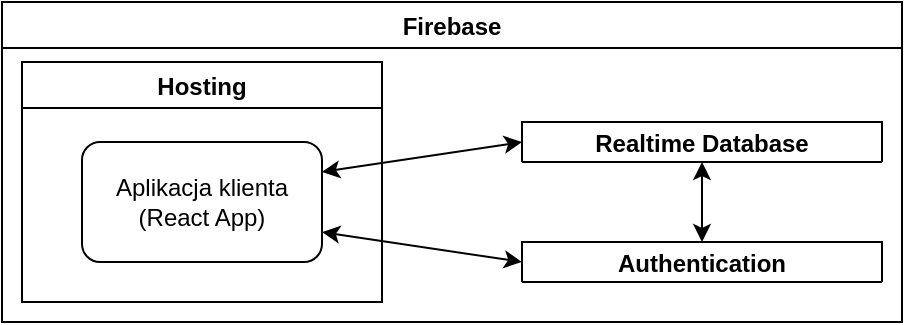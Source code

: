 <mxfile version="15.7.3" type="device"><diagram id="j2sI_fSLegeOdAtVDSnX" name="Page-1"><mxGraphModel dx="1379" dy="556" grid="1" gridSize="10" guides="1" tooltips="1" connect="1" arrows="1" fold="1" page="1" pageScale="1" pageWidth="850" pageHeight="1100" math="0" shadow="0"><root><mxCell id="0"/><mxCell id="1" parent="0"/><mxCell id="j7KrxSRTD10RUCKkyyP6-2" value="Firebase" style="swimlane;" vertex="1" parent="1"><mxGeometry width="450" height="160" as="geometry"><mxRectangle x="140" y="240" width="130" height="23" as="alternateBounds"/></mxGeometry></mxCell><mxCell id="j7KrxSRTD10RUCKkyyP6-3" value="Hosting" style="swimlane;" vertex="1" parent="j7KrxSRTD10RUCKkyyP6-2"><mxGeometry x="10" y="30" width="180" height="120" as="geometry"/></mxCell><mxCell id="j7KrxSRTD10RUCKkyyP6-5" value="Aplikacja klienta&lt;br&gt;(React App)" style="rounded=1;whiteSpace=wrap;html=1;" vertex="1" parent="j7KrxSRTD10RUCKkyyP6-3"><mxGeometry x="30" y="40" width="120" height="60" as="geometry"/></mxCell><mxCell id="j7KrxSRTD10RUCKkyyP6-4" value="Realtime Database" style="swimlane;" vertex="1" parent="j7KrxSRTD10RUCKkyyP6-2"><mxGeometry x="260" y="60" width="180" height="20" as="geometry"/></mxCell><mxCell id="j7KrxSRTD10RUCKkyyP6-14" value="" style="endArrow=classic;startArrow=classic;html=1;rounded=0;exitX=1;exitY=0.25;exitDx=0;exitDy=0;entryX=0;entryY=0.5;entryDx=0;entryDy=0;" edge="1" parent="j7KrxSRTD10RUCKkyyP6-2" source="j7KrxSRTD10RUCKkyyP6-5" target="j7KrxSRTD10RUCKkyyP6-4"><mxGeometry width="50" height="50" relative="1" as="geometry"><mxPoint x="190" y="100" as="sourcePoint"/><mxPoint x="260" y="90" as="targetPoint"/></mxGeometry></mxCell><mxCell id="j7KrxSRTD10RUCKkyyP6-21" value="Authentication" style="swimlane;" vertex="1" parent="j7KrxSRTD10RUCKkyyP6-2"><mxGeometry x="260" y="120" width="180" height="20" as="geometry"/></mxCell><mxCell id="j7KrxSRTD10RUCKkyyP6-22" value="" style="endArrow=classic;startArrow=classic;html=1;rounded=0;exitX=1;exitY=0.75;exitDx=0;exitDy=0;entryX=0;entryY=0.5;entryDx=0;entryDy=0;" edge="1" parent="j7KrxSRTD10RUCKkyyP6-2" source="j7KrxSRTD10RUCKkyyP6-5" target="j7KrxSRTD10RUCKkyyP6-21"><mxGeometry width="50" height="50" relative="1" as="geometry"><mxPoint x="200.0" y="100" as="sourcePoint"/><mxPoint x="270.0" y="70" as="targetPoint"/></mxGeometry></mxCell><mxCell id="j7KrxSRTD10RUCKkyyP6-23" value="" style="endArrow=classic;startArrow=classic;html=1;rounded=0;entryX=0.5;entryY=1;entryDx=0;entryDy=0;exitX=0.5;exitY=0;exitDx=0;exitDy=0;" edge="1" parent="j7KrxSRTD10RUCKkyyP6-2" source="j7KrxSRTD10RUCKkyyP6-21" target="j7KrxSRTD10RUCKkyyP6-4"><mxGeometry width="50" height="50" relative="1" as="geometry"><mxPoint x="330" y="130" as="sourcePoint"/><mxPoint x="380" y="80" as="targetPoint"/></mxGeometry></mxCell></root></mxGraphModel></diagram></mxfile>